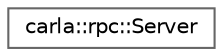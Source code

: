 digraph "类继承关系图"
{
 // INTERACTIVE_SVG=YES
 // LATEX_PDF_SIZE
  bgcolor="transparent";
  edge [fontname=Helvetica,fontsize=10,labelfontname=Helvetica,labelfontsize=10];
  node [fontname=Helvetica,fontsize=10,shape=box,height=0.2,width=0.4];
  rankdir="LR";
  Node0 [id="Node000000",label="carla::rpc::Server",height=0.2,width=0.4,color="grey40", fillcolor="white", style="filled",URL="$db/d5f/classcarla_1_1rpc_1_1Server.html",tooltip="An RPC server in which functions can be bind to run synchronously or asynchronously."];
}
